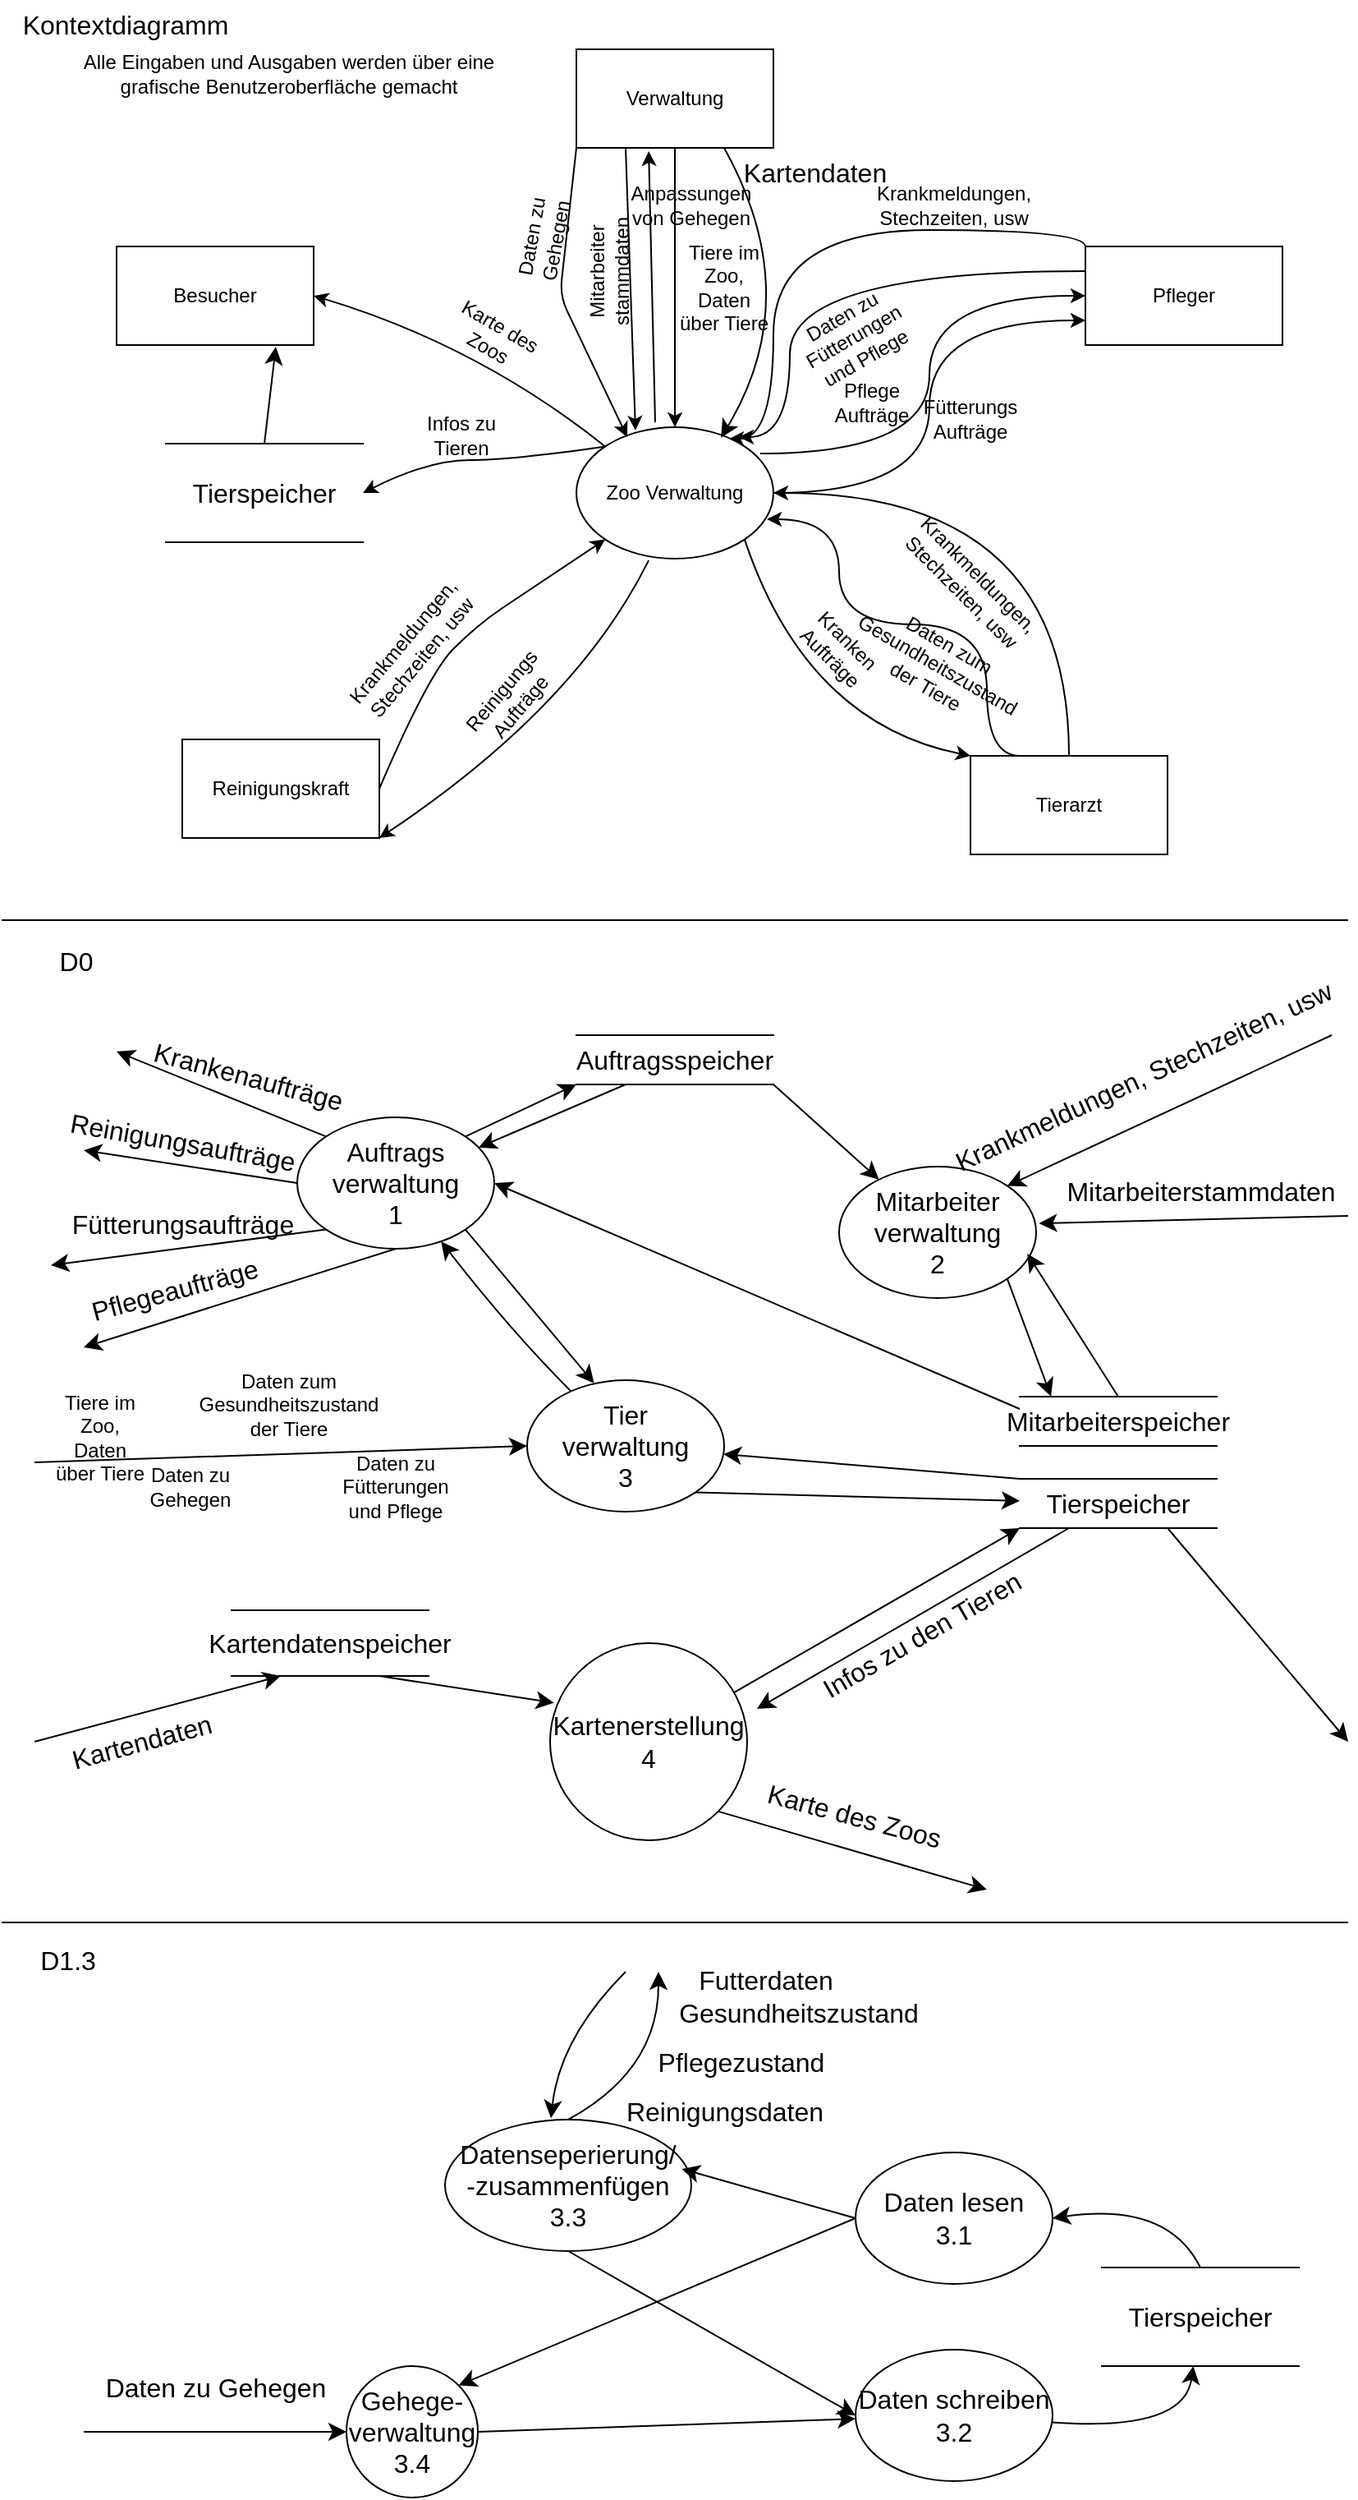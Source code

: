 <mxfile version="22.0.8" type="github">
  <diagram name="Seite-1" id="AFe3_xiZWw6bGmPmBy-W">
    <mxGraphModel dx="1151" dy="640" grid="1" gridSize="10" guides="1" tooltips="1" connect="1" arrows="1" fold="1" page="1" pageScale="1" pageWidth="827" pageHeight="1169" math="0" shadow="0">
      <root>
        <mxCell id="0" />
        <mxCell id="1" parent="0" />
        <mxCell id="UjHKhjJmp_GbaxRpM0CP-33" style="edgeStyle=orthogonalEdgeStyle;orthogonalLoop=1;jettySize=auto;html=1;entryX=0;entryY=0.75;entryDx=0;entryDy=0;curved=1;" parent="1" source="UjHKhjJmp_GbaxRpM0CP-1" target="UjHKhjJmp_GbaxRpM0CP-7" edge="1">
          <mxGeometry relative="1" as="geometry" />
        </mxCell>
        <mxCell id="UjHKhjJmp_GbaxRpM0CP-1" value="Zoo Verwaltung" style="ellipse;whiteSpace=wrap;html=1;" parent="1" vertex="1">
          <mxGeometry x="350" y="260" width="120" height="80" as="geometry" />
        </mxCell>
        <mxCell id="UjHKhjJmp_GbaxRpM0CP-4" value="Reinigungskraft" style="rounded=0;whiteSpace=wrap;html=1;" parent="1" vertex="1">
          <mxGeometry x="110" y="450" width="120" height="60" as="geometry" />
        </mxCell>
        <mxCell id="UjHKhjJmp_GbaxRpM0CP-29" style="edgeStyle=orthogonalEdgeStyle;orthogonalLoop=1;jettySize=auto;html=1;entryX=1;entryY=0.5;entryDx=0;entryDy=0;exitX=0.5;exitY=0;exitDx=0;exitDy=0;curved=1;" parent="1" source="UjHKhjJmp_GbaxRpM0CP-5" target="UjHKhjJmp_GbaxRpM0CP-1" edge="1">
          <mxGeometry relative="1" as="geometry" />
        </mxCell>
        <mxCell id="UjHKhjJmp_GbaxRpM0CP-5" value="Tierarzt" style="rounded=0;whiteSpace=wrap;html=1;" parent="1" vertex="1">
          <mxGeometry x="590" y="460" width="120" height="60" as="geometry" />
        </mxCell>
        <mxCell id="UjHKhjJmp_GbaxRpM0CP-6" value="Verwaltung" style="rounded=0;whiteSpace=wrap;html=1;" parent="1" vertex="1">
          <mxGeometry x="350" y="30" width="120" height="60" as="geometry" />
        </mxCell>
        <mxCell id="UjHKhjJmp_GbaxRpM0CP-7" value="Pfleger" style="rounded=0;whiteSpace=wrap;html=1;" parent="1" vertex="1">
          <mxGeometry x="660" y="150" width="120" height="60" as="geometry" />
        </mxCell>
        <mxCell id="UjHKhjJmp_GbaxRpM0CP-8" value="Besucher" style="rounded=0;whiteSpace=wrap;html=1;" parent="1" vertex="1">
          <mxGeometry x="70" y="150" width="120" height="60" as="geometry" />
        </mxCell>
        <object label="" id="UjHKhjJmp_GbaxRpM0CP-9">
          <mxCell style="endArrow=classic;html=1;exitX=0;exitY=0;exitDx=0;exitDy=0;entryX=1;entryY=0.5;entryDx=0;entryDy=0;curved=1;" parent="1" source="UjHKhjJmp_GbaxRpM0CP-1" target="UjHKhjJmp_GbaxRpM0CP-8" edge="1">
            <mxGeometry width="50" height="50" relative="1" as="geometry">
              <mxPoint x="440" y="270" as="sourcePoint" />
              <mxPoint x="390" y="320" as="targetPoint" />
              <Array as="points">
                <mxPoint x="290" y="210" />
              </Array>
            </mxGeometry>
          </mxCell>
        </object>
        <mxCell id="UjHKhjJmp_GbaxRpM0CP-10" value="Karte des Zoos" style="text;html=1;strokeColor=none;fillColor=none;align=center;verticalAlign=middle;whiteSpace=wrap;rounded=0;rotation=30;" parent="1" vertex="1">
          <mxGeometry x="270" y="190" width="60" height="30" as="geometry" />
        </mxCell>
        <object label="" id="UjHKhjJmp_GbaxRpM0CP-11">
          <mxCell style="endArrow=classic;html=1;entryX=1;entryY=0.5;entryDx=0;entryDy=0;curved=1;exitX=0;exitY=0;exitDx=0;exitDy=0;" parent="1" source="UjHKhjJmp_GbaxRpM0CP-1" target="Fa3aqSn8HLSYC_7PjLff-5" edge="1">
            <mxGeometry width="50" height="50" relative="1" as="geometry">
              <mxPoint x="319.457" y="310.514" as="sourcePoint" />
              <mxPoint x="140" y="250" as="targetPoint" />
              <Array as="points">
                <mxPoint x="310" y="280" />
                <mxPoint x="260" y="280" />
              </Array>
            </mxGeometry>
          </mxCell>
        </object>
        <mxCell id="UjHKhjJmp_GbaxRpM0CP-12" value="Infos zu Tieren" style="text;html=1;strokeColor=none;fillColor=none;align=center;verticalAlign=middle;whiteSpace=wrap;rounded=0;rotation=0;" parent="1" vertex="1">
          <mxGeometry x="250" y="250" width="60" height="30" as="geometry" />
        </mxCell>
        <mxCell id="UjHKhjJmp_GbaxRpM0CP-13" value="" style="endArrow=classic;html=1;rounded=0;exitX=0.5;exitY=1;exitDx=0;exitDy=0;entryX=0.5;entryY=0;entryDx=0;entryDy=0;" parent="1" source="UjHKhjJmp_GbaxRpM0CP-6" target="UjHKhjJmp_GbaxRpM0CP-1" edge="1">
          <mxGeometry width="50" height="50" relative="1" as="geometry">
            <mxPoint x="390" y="320" as="sourcePoint" />
            <mxPoint x="440" y="270" as="targetPoint" />
          </mxGeometry>
        </mxCell>
        <mxCell id="UjHKhjJmp_GbaxRpM0CP-14" value="Tiere im Zoo, Daten über Tiere" style="text;html=1;strokeColor=none;fillColor=none;align=center;verticalAlign=middle;whiteSpace=wrap;rounded=0;" parent="1" vertex="1">
          <mxGeometry x="410" y="160" width="60" height="30" as="geometry" />
        </mxCell>
        <mxCell id="UjHKhjJmp_GbaxRpM0CP-16" value="" style="endArrow=classic;html=1;rounded=0;exitX=0.25;exitY=1;exitDx=0;exitDy=0;entryX=0.3;entryY=0.025;entryDx=0;entryDy=0;entryPerimeter=0;" parent="1" source="UjHKhjJmp_GbaxRpM0CP-6" target="UjHKhjJmp_GbaxRpM0CP-1" edge="1">
          <mxGeometry width="50" height="50" relative="1" as="geometry">
            <mxPoint x="420" y="100" as="sourcePoint" />
            <mxPoint x="420" y="270" as="targetPoint" />
          </mxGeometry>
        </mxCell>
        <mxCell id="UjHKhjJmp_GbaxRpM0CP-17" value="Mitarbeiter&lt;br&gt;stammdaten" style="text;html=1;strokeColor=none;fillColor=none;align=center;verticalAlign=middle;whiteSpace=wrap;rounded=0;rotation=-90;" parent="1" vertex="1">
          <mxGeometry x="340" y="150" width="60" height="30" as="geometry" />
        </mxCell>
        <object label="" id="UjHKhjJmp_GbaxRpM0CP-18">
          <mxCell style="endArrow=classic;html=1;entryX=0;entryY=1;entryDx=0;entryDy=0;curved=1;exitX=1;exitY=0.5;exitDx=0;exitDy=0;" parent="1" source="UjHKhjJmp_GbaxRpM0CP-4" target="UjHKhjJmp_GbaxRpM0CP-1" edge="1">
            <mxGeometry width="50" height="50" relative="1" as="geometry">
              <mxPoint x="378" y="282" as="sourcePoint" />
              <mxPoint x="200" y="220" as="targetPoint" />
              <Array as="points">
                <mxPoint x="260" y="410" />
                <mxPoint x="290" y="380" />
                <mxPoint x="320" y="360" />
              </Array>
            </mxGeometry>
          </mxCell>
        </object>
        <mxCell id="UjHKhjJmp_GbaxRpM0CP-19" value="Krankmeldungen, Stechzeiten, usw" style="text;html=1;strokeColor=none;fillColor=none;align=center;verticalAlign=middle;whiteSpace=wrap;rounded=0;rotation=-50;" parent="1" vertex="1">
          <mxGeometry x="220" y="380" width="60" height="30" as="geometry" />
        </mxCell>
        <object label="" id="UjHKhjJmp_GbaxRpM0CP-20">
          <mxCell style="endArrow=classic;html=1;entryX=1;entryY=1;entryDx=0;entryDy=0;curved=1;exitX=0.367;exitY=1.013;exitDx=0;exitDy=0;exitPerimeter=0;" parent="1" source="UjHKhjJmp_GbaxRpM0CP-1" target="UjHKhjJmp_GbaxRpM0CP-4" edge="1">
            <mxGeometry width="50" height="50" relative="1" as="geometry">
              <mxPoint x="378" y="282" as="sourcePoint" />
              <mxPoint x="200" y="220" as="targetPoint" />
              <Array as="points">
                <mxPoint x="350" y="430" />
              </Array>
            </mxGeometry>
          </mxCell>
        </object>
        <mxCell id="UjHKhjJmp_GbaxRpM0CP-21" value="Reinigungs&lt;br&gt;Aufträge" style="text;html=1;strokeColor=none;fillColor=none;align=center;verticalAlign=middle;whiteSpace=wrap;rounded=0;rotation=-50;" parent="1" vertex="1">
          <mxGeometry x="280" y="410" width="60" height="30" as="geometry" />
        </mxCell>
        <mxCell id="UjHKhjJmp_GbaxRpM0CP-22" value="Alle Eingaben und Ausgaben werden über eine grafische Benutzeroberfläche gemacht" style="text;html=1;strokeColor=none;fillColor=none;align=center;verticalAlign=middle;whiteSpace=wrap;rounded=0;" parent="1" vertex="1">
          <mxGeometry x="40" y="30" width="270" height="30" as="geometry" />
        </mxCell>
        <object label="" id="UjHKhjJmp_GbaxRpM0CP-24">
          <mxCell style="endArrow=classic;html=1;entryX=0;entryY=0;entryDx=0;entryDy=0;curved=1;exitX=1;exitY=1;exitDx=0;exitDy=0;" parent="1" source="UjHKhjJmp_GbaxRpM0CP-1" target="UjHKhjJmp_GbaxRpM0CP-5" edge="1">
            <mxGeometry width="50" height="50" relative="1" as="geometry">
              <mxPoint x="387" y="347" as="sourcePoint" />
              <mxPoint x="240" y="520" as="targetPoint" />
              <Array as="points">
                <mxPoint x="490" y="440" />
              </Array>
            </mxGeometry>
          </mxCell>
        </object>
        <mxCell id="UjHKhjJmp_GbaxRpM0CP-25" value="Kranken&lt;br&gt;Aufträge" style="text;html=1;strokeColor=none;fillColor=none;align=center;verticalAlign=middle;whiteSpace=wrap;rounded=0;rotation=45;" parent="1" vertex="1">
          <mxGeometry x="480" y="380" width="60" height="30" as="geometry" />
        </mxCell>
        <mxCell id="UjHKhjJmp_GbaxRpM0CP-30" value="Krankmeldungen, Stechzeiten, usw" style="text;html=1;strokeColor=none;fillColor=none;align=center;verticalAlign=middle;whiteSpace=wrap;rounded=0;rotation=45;" parent="1" vertex="1">
          <mxGeometry x="560" y="340" width="60" height="30" as="geometry" />
        </mxCell>
        <mxCell id="UjHKhjJmp_GbaxRpM0CP-31" style="edgeStyle=orthogonalEdgeStyle;orthogonalLoop=1;jettySize=auto;html=1;entryX=0.967;entryY=0.7;entryDx=0;entryDy=0;exitX=0.25;exitY=0;exitDx=0;exitDy=0;curved=1;entryPerimeter=0;" parent="1" source="UjHKhjJmp_GbaxRpM0CP-5" target="UjHKhjJmp_GbaxRpM0CP-1" edge="1">
          <mxGeometry relative="1" as="geometry">
            <mxPoint x="660" y="470" as="sourcePoint" />
            <mxPoint x="480" y="310" as="targetPoint" />
            <Array as="points">
              <mxPoint x="600" y="460" />
              <mxPoint x="600" y="380" />
              <mxPoint x="510" y="380" />
              <mxPoint x="510" y="316" />
            </Array>
          </mxGeometry>
        </mxCell>
        <mxCell id="UjHKhjJmp_GbaxRpM0CP-32" value="Daten zum Gesundheitszustand der Tiere" style="text;html=1;strokeColor=none;fillColor=none;align=center;verticalAlign=middle;whiteSpace=wrap;rounded=0;rotation=30;" parent="1" vertex="1">
          <mxGeometry x="540" y="390" width="60" height="30" as="geometry" />
        </mxCell>
        <mxCell id="UjHKhjJmp_GbaxRpM0CP-34" value="Fütterungs&lt;br&gt;Aufträge" style="text;html=1;strokeColor=none;fillColor=none;align=center;verticalAlign=middle;whiteSpace=wrap;rounded=0;" parent="1" vertex="1">
          <mxGeometry x="560" y="240" width="60" height="30" as="geometry" />
        </mxCell>
        <mxCell id="UjHKhjJmp_GbaxRpM0CP-35" style="edgeStyle=orthogonalEdgeStyle;orthogonalLoop=1;jettySize=auto;html=1;entryX=0;entryY=0.5;entryDx=0;entryDy=0;curved=1;exitX=0.933;exitY=0.2;exitDx=0;exitDy=0;exitPerimeter=0;" parent="1" source="UjHKhjJmp_GbaxRpM0CP-1" target="UjHKhjJmp_GbaxRpM0CP-7" edge="1">
          <mxGeometry relative="1" as="geometry">
            <mxPoint x="480" y="310" as="sourcePoint" />
            <mxPoint x="670" y="205" as="targetPoint" />
          </mxGeometry>
        </mxCell>
        <mxCell id="UjHKhjJmp_GbaxRpM0CP-36" value="Pflege&lt;br&gt;Aufträge" style="text;html=1;strokeColor=none;fillColor=none;align=center;verticalAlign=middle;whiteSpace=wrap;rounded=0;" parent="1" vertex="1">
          <mxGeometry x="500" y="230" width="60" height="30" as="geometry" />
        </mxCell>
        <mxCell id="UjHKhjJmp_GbaxRpM0CP-37" style="edgeStyle=orthogonalEdgeStyle;orthogonalLoop=1;jettySize=auto;html=1;exitX=0;exitY=0.25;exitDx=0;exitDy=0;entryX=0.825;entryY=0.075;entryDx=0;entryDy=0;entryPerimeter=0;curved=1;" parent="1" source="UjHKhjJmp_GbaxRpM0CP-7" target="UjHKhjJmp_GbaxRpM0CP-1" edge="1">
          <mxGeometry relative="1" as="geometry">
            <Array as="points">
              <mxPoint x="480" y="165" />
              <mxPoint x="480" y="266" />
            </Array>
          </mxGeometry>
        </mxCell>
        <mxCell id="UjHKhjJmp_GbaxRpM0CP-38" value="Daten zu Fütterungen und Pflege" style="text;html=1;strokeColor=none;fillColor=none;align=center;verticalAlign=middle;whiteSpace=wrap;rounded=0;rotation=-30;" parent="1" vertex="1">
          <mxGeometry x="489" y="190" width="60" height="30" as="geometry" />
        </mxCell>
        <mxCell id="UjHKhjJmp_GbaxRpM0CP-39" style="edgeStyle=orthogonalEdgeStyle;orthogonalLoop=1;jettySize=auto;html=1;exitX=0;exitY=0;exitDx=0;exitDy=0;entryX=0.775;entryY=0.088;entryDx=0;entryDy=0;entryPerimeter=0;curved=1;" parent="1" source="UjHKhjJmp_GbaxRpM0CP-7" target="UjHKhjJmp_GbaxRpM0CP-1" edge="1">
          <mxGeometry relative="1" as="geometry">
            <mxPoint x="670" y="175" as="sourcePoint" />
            <mxPoint x="459" y="276" as="targetPoint" />
            <Array as="points">
              <mxPoint x="660" y="140" />
              <mxPoint x="470" y="140" />
              <mxPoint x="470" y="267" />
            </Array>
          </mxGeometry>
        </mxCell>
        <mxCell id="UjHKhjJmp_GbaxRpM0CP-40" value="Krankmeldungen, Stechzeiten, usw" style="text;html=1;strokeColor=none;fillColor=none;align=center;verticalAlign=middle;whiteSpace=wrap;rounded=0;" parent="1" vertex="1">
          <mxGeometry x="550" y="110" width="60" height="30" as="geometry" />
        </mxCell>
        <mxCell id="UjHKhjJmp_GbaxRpM0CP-41" value="" style="endArrow=classic;html=1;rounded=1;exitX=0;exitY=1;exitDx=0;exitDy=0;entryX=0.258;entryY=0.075;entryDx=0;entryDy=0;entryPerimeter=0;" parent="1" source="UjHKhjJmp_GbaxRpM0CP-6" target="UjHKhjJmp_GbaxRpM0CP-1" edge="1">
          <mxGeometry width="50" height="50" relative="1" as="geometry">
            <mxPoint x="420" y="100" as="sourcePoint" />
            <mxPoint x="420" y="270" as="targetPoint" />
            <Array as="points">
              <mxPoint x="340" y="180" />
            </Array>
          </mxGeometry>
        </mxCell>
        <mxCell id="UjHKhjJmp_GbaxRpM0CP-42" value="Daten zu Gehegen" style="text;html=1;strokeColor=none;fillColor=none;align=center;verticalAlign=middle;whiteSpace=wrap;rounded=0;rotation=-80;" parent="1" vertex="1">
          <mxGeometry x="300" y="130" width="60" height="30" as="geometry" />
        </mxCell>
        <mxCell id="UjHKhjJmp_GbaxRpM0CP-44" value="" style="endArrow=classic;html=1;rounded=0;entryX=0.367;entryY=1.033;entryDx=0;entryDy=0;entryPerimeter=0;exitX=0.4;exitY=-0.037;exitDx=0;exitDy=0;exitPerimeter=0;" parent="1" source="UjHKhjJmp_GbaxRpM0CP-1" target="UjHKhjJmp_GbaxRpM0CP-6" edge="1">
          <mxGeometry width="50" height="50" relative="1" as="geometry">
            <mxPoint x="390" y="320" as="sourcePoint" />
            <mxPoint x="440" y="270" as="targetPoint" />
          </mxGeometry>
        </mxCell>
        <mxCell id="UjHKhjJmp_GbaxRpM0CP-45" value="Anpassungen von Gehegen" style="text;html=1;strokeColor=none;fillColor=none;align=center;verticalAlign=middle;whiteSpace=wrap;rounded=0;" parent="1" vertex="1">
          <mxGeometry x="390" y="110" width="60" height="30" as="geometry" />
        </mxCell>
        <mxCell id="Fa3aqSn8HLSYC_7PjLff-28" style="edgeStyle=none;curved=1;rounded=0;orthogonalLoop=1;jettySize=auto;html=1;exitX=1;exitY=1;exitDx=0;exitDy=0;fontSize=12;startSize=8;endSize=8;" edge="1" parent="1" source="Fa3aqSn8HLSYC_7PjLff-1" target="Fa3aqSn8HLSYC_7PjLff-7">
          <mxGeometry relative="1" as="geometry" />
        </mxCell>
        <mxCell id="Fa3aqSn8HLSYC_7PjLff-1" value="Tier&lt;br&gt;verwaltung&lt;br&gt;3" style="ellipse;whiteSpace=wrap;html=1;fontSize=16;" vertex="1" parent="1">
          <mxGeometry x="320" y="840" width="120" height="80" as="geometry" />
        </mxCell>
        <mxCell id="Fa3aqSn8HLSYC_7PjLff-2" value="Mitarbeiter&lt;br&gt;verwaltung&lt;br&gt;2" style="ellipse;whiteSpace=wrap;html=1;fontSize=16;" vertex="1" parent="1">
          <mxGeometry x="510" y="710" width="120" height="80" as="geometry" />
        </mxCell>
        <mxCell id="Fa3aqSn8HLSYC_7PjLff-8" style="edgeStyle=none;curved=1;rounded=0;orthogonalLoop=1;jettySize=auto;html=1;exitX=0;exitY=0.5;exitDx=0;exitDy=0;fontSize=12;startSize=8;endSize=8;" edge="1" parent="1" source="Fa3aqSn8HLSYC_7PjLff-3">
          <mxGeometry relative="1" as="geometry">
            <mxPoint x="50" y="700" as="targetPoint" />
          </mxGeometry>
        </mxCell>
        <mxCell id="Fa3aqSn8HLSYC_7PjLff-10" style="edgeStyle=none;curved=1;rounded=0;orthogonalLoop=1;jettySize=auto;html=1;exitX=0;exitY=0;exitDx=0;exitDy=0;fontSize=12;startSize=8;endSize=8;" edge="1" parent="1" source="Fa3aqSn8HLSYC_7PjLff-3">
          <mxGeometry relative="1" as="geometry">
            <mxPoint x="70.0" y="640" as="targetPoint" />
          </mxGeometry>
        </mxCell>
        <mxCell id="Fa3aqSn8HLSYC_7PjLff-12" style="edgeStyle=none;curved=1;rounded=0;orthogonalLoop=1;jettySize=auto;html=1;exitX=0;exitY=1;exitDx=0;exitDy=0;fontSize=12;startSize=8;endSize=8;" edge="1" parent="1" source="Fa3aqSn8HLSYC_7PjLff-3">
          <mxGeometry relative="1" as="geometry">
            <mxPoint x="30.0" y="770" as="targetPoint" />
          </mxGeometry>
        </mxCell>
        <mxCell id="Fa3aqSn8HLSYC_7PjLff-15" style="edgeStyle=none;curved=1;rounded=0;orthogonalLoop=1;jettySize=auto;html=1;exitX=0.5;exitY=1;exitDx=0;exitDy=0;fontSize=12;startSize=8;endSize=8;" edge="1" parent="1" source="Fa3aqSn8HLSYC_7PjLff-3">
          <mxGeometry relative="1" as="geometry">
            <mxPoint x="50.0" y="820" as="targetPoint" />
          </mxGeometry>
        </mxCell>
        <mxCell id="Fa3aqSn8HLSYC_7PjLff-24" style="edgeStyle=none;curved=1;rounded=0;orthogonalLoop=1;jettySize=auto;html=1;exitX=1;exitY=0;exitDx=0;exitDy=0;entryX=0;entryY=1;entryDx=0;entryDy=0;fontSize=12;startSize=8;endSize=8;" edge="1" parent="1" source="Fa3aqSn8HLSYC_7PjLff-3" target="Fa3aqSn8HLSYC_7PjLff-22">
          <mxGeometry relative="1" as="geometry" />
        </mxCell>
        <mxCell id="Fa3aqSn8HLSYC_7PjLff-3" value="Auftrags&lt;br&gt;verwaltung&lt;br&gt;1" style="ellipse;whiteSpace=wrap;html=1;fontSize=16;" vertex="1" parent="1">
          <mxGeometry x="180" y="680" width="120" height="80" as="geometry" />
        </mxCell>
        <mxCell id="Fa3aqSn8HLSYC_7PjLff-4" value="" style="endArrow=classic;html=1;rounded=0;fontSize=12;startSize=8;endSize=8;curved=1;entryX=1;entryY=0;entryDx=0;entryDy=0;" edge="1" parent="1" target="Fa3aqSn8HLSYC_7PjLff-2">
          <mxGeometry width="50" height="50" relative="1" as="geometry">
            <mxPoint x="810" y="630" as="sourcePoint" />
            <mxPoint x="400" y="580" as="targetPoint" />
          </mxGeometry>
        </mxCell>
        <mxCell id="Fa3aqSn8HLSYC_7PjLff-5" value="Tierspeicher" style="shape=partialRectangle;whiteSpace=wrap;html=1;left=0;right=0;fillColor=none;fontSize=16;" vertex="1" parent="1">
          <mxGeometry x="100" y="270" width="120" height="60" as="geometry" />
        </mxCell>
        <mxCell id="Fa3aqSn8HLSYC_7PjLff-6" style="edgeStyle=none;curved=1;rounded=0;orthogonalLoop=1;jettySize=auto;html=1;exitX=0.5;exitY=0;exitDx=0;exitDy=0;entryX=0.808;entryY=1.017;entryDx=0;entryDy=0;entryPerimeter=0;fontSize=12;startSize=8;endSize=8;" edge="1" parent="1" source="Fa3aqSn8HLSYC_7PjLff-5" target="UjHKhjJmp_GbaxRpM0CP-8">
          <mxGeometry relative="1" as="geometry" />
        </mxCell>
        <mxCell id="Fa3aqSn8HLSYC_7PjLff-29" style="edgeStyle=none;curved=1;rounded=0;orthogonalLoop=1;jettySize=auto;html=1;exitX=0;exitY=0;exitDx=0;exitDy=0;fontSize=12;startSize=8;endSize=8;" edge="1" parent="1" source="Fa3aqSn8HLSYC_7PjLff-7" target="Fa3aqSn8HLSYC_7PjLff-1">
          <mxGeometry relative="1" as="geometry" />
        </mxCell>
        <mxCell id="Fa3aqSn8HLSYC_7PjLff-40" style="edgeStyle=none;curved=1;rounded=0;orthogonalLoop=1;jettySize=auto;html=1;exitX=0.75;exitY=1;exitDx=0;exitDy=0;fontSize=12;startSize=8;endSize=8;" edge="1" parent="1" source="Fa3aqSn8HLSYC_7PjLff-7">
          <mxGeometry relative="1" as="geometry">
            <mxPoint x="820" y="1060" as="targetPoint" />
          </mxGeometry>
        </mxCell>
        <mxCell id="Fa3aqSn8HLSYC_7PjLff-42" style="edgeStyle=none;curved=1;rounded=0;orthogonalLoop=1;jettySize=auto;html=1;fontSize=12;startSize=8;endSize=8;" edge="1" parent="1" source="Fa3aqSn8HLSYC_7PjLff-1" target="Fa3aqSn8HLSYC_7PjLff-3">
          <mxGeometry relative="1" as="geometry">
            <Array as="points">
              <mxPoint x="310" y="810" />
            </Array>
          </mxGeometry>
        </mxCell>
        <mxCell id="Fa3aqSn8HLSYC_7PjLff-7" value="Tierspeicher" style="shape=partialRectangle;whiteSpace=wrap;html=1;left=0;right=0;fillColor=none;fontSize=16;" vertex="1" parent="1">
          <mxGeometry x="620" y="900" width="120" height="30" as="geometry" />
        </mxCell>
        <mxCell id="Fa3aqSn8HLSYC_7PjLff-9" value="Reinigungsaufträge" style="text;html=1;align=center;verticalAlign=middle;resizable=0;points=[];autosize=1;strokeColor=none;fillColor=none;fontSize=16;rotation=10;" vertex="1" parent="1">
          <mxGeometry x="30" y="680" width="160" height="30" as="geometry" />
        </mxCell>
        <mxCell id="Fa3aqSn8HLSYC_7PjLff-11" value="Krankenaufträge" style="text;html=1;align=center;verticalAlign=middle;resizable=0;points=[];autosize=1;strokeColor=none;fillColor=none;fontSize=16;rotation=15;" vertex="1" parent="1">
          <mxGeometry x="80" y="640" width="140" height="30" as="geometry" />
        </mxCell>
        <mxCell id="Fa3aqSn8HLSYC_7PjLff-13" value="Fütterungsaufträge" style="text;html=1;align=center;verticalAlign=middle;resizable=0;points=[];autosize=1;strokeColor=none;fillColor=none;fontSize=16;" vertex="1" parent="1">
          <mxGeometry x="30" y="730" width="160" height="30" as="geometry" />
        </mxCell>
        <mxCell id="Fa3aqSn8HLSYC_7PjLff-16" value="Pflegeaufträge" style="text;html=1;align=center;verticalAlign=middle;resizable=0;points=[];autosize=1;strokeColor=none;fillColor=none;fontSize=16;rotation=-15;" vertex="1" parent="1">
          <mxGeometry x="40" y="770" width="130" height="30" as="geometry" />
        </mxCell>
        <mxCell id="Fa3aqSn8HLSYC_7PjLff-43" style="edgeStyle=none;curved=1;rounded=0;orthogonalLoop=1;jettySize=auto;html=1;exitX=0;exitY=0.25;exitDx=0;exitDy=0;entryX=1;entryY=0.5;entryDx=0;entryDy=0;fontSize=12;startSize=8;endSize=8;" edge="1" parent="1" source="Fa3aqSn8HLSYC_7PjLff-19" target="Fa3aqSn8HLSYC_7PjLff-3">
          <mxGeometry relative="1" as="geometry">
            <Array as="points" />
          </mxGeometry>
        </mxCell>
        <mxCell id="Fa3aqSn8HLSYC_7PjLff-19" value="Mitarbeiterspeicher" style="shape=partialRectangle;whiteSpace=wrap;html=1;left=0;right=0;fillColor=none;fontSize=16;" vertex="1" parent="1">
          <mxGeometry x="620" y="850" width="120" height="30" as="geometry" />
        </mxCell>
        <mxCell id="Fa3aqSn8HLSYC_7PjLff-21" value="Kartendatenspeicher" style="shape=partialRectangle;whiteSpace=wrap;html=1;left=0;right=0;fillColor=none;fontSize=16;" vertex="1" parent="1">
          <mxGeometry x="140" y="980" width="120" height="40" as="geometry" />
        </mxCell>
        <mxCell id="Fa3aqSn8HLSYC_7PjLff-23" style="edgeStyle=none;curved=1;rounded=0;orthogonalLoop=1;jettySize=auto;html=1;exitX=0.25;exitY=1;exitDx=0;exitDy=0;fontSize=12;startSize=8;endSize=8;" edge="1" parent="1" source="Fa3aqSn8HLSYC_7PjLff-22" target="Fa3aqSn8HLSYC_7PjLff-3">
          <mxGeometry relative="1" as="geometry" />
        </mxCell>
        <mxCell id="Fa3aqSn8HLSYC_7PjLff-46" style="edgeStyle=none;curved=1;rounded=0;orthogonalLoop=1;jettySize=auto;html=1;exitX=1;exitY=1;exitDx=0;exitDy=0;fontSize=12;startSize=8;endSize=8;" edge="1" parent="1" source="Fa3aqSn8HLSYC_7PjLff-22" target="Fa3aqSn8HLSYC_7PjLff-2">
          <mxGeometry relative="1" as="geometry" />
        </mxCell>
        <mxCell id="Fa3aqSn8HLSYC_7PjLff-22" value="Auftragsspeicher" style="shape=partialRectangle;whiteSpace=wrap;html=1;left=0;right=0;fillColor=none;fontSize=16;" vertex="1" parent="1">
          <mxGeometry x="350" y="630" width="120" height="30" as="geometry" />
        </mxCell>
        <mxCell id="Fa3aqSn8HLSYC_7PjLff-35" style="edgeStyle=none;curved=1;rounded=0;orthogonalLoop=1;jettySize=auto;html=1;exitX=1;exitY=1;exitDx=0;exitDy=0;fontSize=12;startSize=8;endSize=8;" edge="1" parent="1" source="Fa3aqSn8HLSYC_7PjLff-25">
          <mxGeometry relative="1" as="geometry">
            <mxPoint x="600" y="1150" as="targetPoint" />
          </mxGeometry>
        </mxCell>
        <mxCell id="Fa3aqSn8HLSYC_7PjLff-47" style="edgeStyle=none;curved=1;rounded=0;orthogonalLoop=1;jettySize=auto;html=1;entryX=0;entryY=1;entryDx=0;entryDy=0;fontSize=12;startSize=8;endSize=8;" edge="1" parent="1" source="Fa3aqSn8HLSYC_7PjLff-25" target="Fa3aqSn8HLSYC_7PjLff-7">
          <mxGeometry relative="1" as="geometry" />
        </mxCell>
        <mxCell id="Fa3aqSn8HLSYC_7PjLff-25" value="Kartenerstellung&lt;br&gt;4" style="ellipse;whiteSpace=wrap;html=1;aspect=fixed;fontSize=16;" vertex="1" parent="1">
          <mxGeometry x="334" y="1000" width="120" height="120" as="geometry" />
        </mxCell>
        <mxCell id="Fa3aqSn8HLSYC_7PjLff-26" style="edgeStyle=none;curved=1;rounded=0;orthogonalLoop=1;jettySize=auto;html=1;exitX=0.75;exitY=1;exitDx=0;exitDy=0;entryX=0.02;entryY=0.303;entryDx=0;entryDy=0;entryPerimeter=0;fontSize=12;startSize=8;endSize=8;" edge="1" parent="1" source="Fa3aqSn8HLSYC_7PjLff-21" target="Fa3aqSn8HLSYC_7PjLff-25">
          <mxGeometry relative="1" as="geometry" />
        </mxCell>
        <mxCell id="Fa3aqSn8HLSYC_7PjLff-27" style="edgeStyle=none;curved=1;rounded=0;orthogonalLoop=1;jettySize=auto;html=1;exitX=0.25;exitY=1;exitDx=0;exitDy=0;fontSize=12;startSize=8;endSize=8;" edge="1" parent="1" source="Fa3aqSn8HLSYC_7PjLff-7">
          <mxGeometry relative="1" as="geometry">
            <mxPoint x="460" y="1040" as="targetPoint" />
          </mxGeometry>
        </mxCell>
        <mxCell id="Fa3aqSn8HLSYC_7PjLff-30" style="edgeStyle=none;curved=1;rounded=0;orthogonalLoop=1;jettySize=auto;html=1;exitX=1;exitY=1;exitDx=0;exitDy=0;entryX=0.159;entryY=-0.004;entryDx=0;entryDy=0;entryPerimeter=0;fontSize=12;startSize=8;endSize=8;" edge="1" parent="1" source="Fa3aqSn8HLSYC_7PjLff-2" target="Fa3aqSn8HLSYC_7PjLff-19">
          <mxGeometry relative="1" as="geometry" />
        </mxCell>
        <mxCell id="Fa3aqSn8HLSYC_7PjLff-31" style="edgeStyle=none;curved=1;rounded=0;orthogonalLoop=1;jettySize=auto;html=1;exitX=0.5;exitY=0;exitDx=0;exitDy=0;entryX=0.955;entryY=0.663;entryDx=0;entryDy=0;entryPerimeter=0;fontSize=12;startSize=8;endSize=8;" edge="1" parent="1" source="Fa3aqSn8HLSYC_7PjLff-19" target="Fa3aqSn8HLSYC_7PjLff-2">
          <mxGeometry relative="1" as="geometry" />
        </mxCell>
        <mxCell id="Fa3aqSn8HLSYC_7PjLff-34" value="Krankmeldungen, Stechzeiten, usw" style="text;html=1;align=center;verticalAlign=middle;resizable=0;points=[];autosize=1;strokeColor=none;fillColor=none;fontSize=16;rotation=-25;" vertex="1" parent="1">
          <mxGeometry x="560" y="640" width="270" height="30" as="geometry" />
        </mxCell>
        <mxCell id="Fa3aqSn8HLSYC_7PjLff-36" value="Karte des Zoos" style="text;html=1;align=center;verticalAlign=middle;resizable=0;points=[];autosize=1;strokeColor=none;fillColor=none;fontSize=16;rotation=15;" vertex="1" parent="1">
          <mxGeometry x="454" y="1090" width="130" height="30" as="geometry" />
        </mxCell>
        <mxCell id="Fa3aqSn8HLSYC_7PjLff-39" value="Infos zu den Tieren" style="text;html=1;align=center;verticalAlign=middle;resizable=0;points=[];autosize=1;strokeColor=none;fillColor=none;fontSize=16;rotation=-30;" vertex="1" parent="1">
          <mxGeometry x="480" y="980" width="160" height="30" as="geometry" />
        </mxCell>
        <mxCell id="Fa3aqSn8HLSYC_7PjLff-41" value="" style="endArrow=none;html=1;rounded=0;fontSize=12;startSize=8;endSize=8;curved=1;" edge="1" parent="1">
          <mxGeometry width="50" height="50" relative="1" as="geometry">
            <mxPoint y="560" as="sourcePoint" />
            <mxPoint x="820" y="560" as="targetPoint" />
          </mxGeometry>
        </mxCell>
        <mxCell id="Fa3aqSn8HLSYC_7PjLff-44" style="edgeStyle=none;curved=1;rounded=0;orthogonalLoop=1;jettySize=auto;html=1;exitX=1;exitY=1;exitDx=0;exitDy=0;fontSize=12;startSize=8;endSize=8;entryX=0.34;entryY=0.023;entryDx=0;entryDy=0;entryPerimeter=0;" edge="1" parent="1" source="Fa3aqSn8HLSYC_7PjLff-3" target="Fa3aqSn8HLSYC_7PjLff-1">
          <mxGeometry relative="1" as="geometry">
            <Array as="points" />
          </mxGeometry>
        </mxCell>
        <mxCell id="Fa3aqSn8HLSYC_7PjLff-48" value="Daten zum Gesundheitszustand der Tiere" style="text;html=1;strokeColor=none;fillColor=none;align=center;verticalAlign=middle;whiteSpace=wrap;rounded=0;rotation=0;" vertex="1" parent="1">
          <mxGeometry x="145" y="840" width="60" height="30" as="geometry" />
        </mxCell>
        <mxCell id="Fa3aqSn8HLSYC_7PjLff-51" style="edgeStyle=none;curved=1;rounded=0;orthogonalLoop=1;jettySize=auto;html=1;entryX=0;entryY=0.5;entryDx=0;entryDy=0;fontSize=12;startSize=8;endSize=8;" edge="1" parent="1" target="Fa3aqSn8HLSYC_7PjLff-1">
          <mxGeometry relative="1" as="geometry">
            <mxPoint x="20" y="890" as="sourcePoint" />
            <mxPoint x="310" y="730" as="targetPoint" />
            <Array as="points" />
          </mxGeometry>
        </mxCell>
        <mxCell id="Fa3aqSn8HLSYC_7PjLff-52" value="Daten zu Fütterungen und Pflege" style="text;html=1;strokeColor=none;fillColor=none;align=center;verticalAlign=middle;whiteSpace=wrap;rounded=0;rotation=0;" vertex="1" parent="1">
          <mxGeometry x="210" y="890" width="60" height="30" as="geometry" />
        </mxCell>
        <mxCell id="Fa3aqSn8HLSYC_7PjLff-53" value="Daten zu Gehegen" style="text;html=1;strokeColor=none;fillColor=none;align=center;verticalAlign=middle;whiteSpace=wrap;rounded=0;rotation=0;" vertex="1" parent="1">
          <mxGeometry x="85" y="890" width="60" height="30" as="geometry" />
        </mxCell>
        <mxCell id="Fa3aqSn8HLSYC_7PjLff-54" value="Tiere im Zoo, Daten über Tiere" style="text;html=1;strokeColor=none;fillColor=none;align=center;verticalAlign=middle;whiteSpace=wrap;rounded=0;" vertex="1" parent="1">
          <mxGeometry x="30" y="860" width="60" height="30" as="geometry" />
        </mxCell>
        <mxCell id="Fa3aqSn8HLSYC_7PjLff-55" value="" style="endArrow=none;html=1;rounded=0;fontSize=12;startSize=8;endSize=8;curved=1;" edge="1" parent="1">
          <mxGeometry width="50" height="50" relative="1" as="geometry">
            <mxPoint y="1170" as="sourcePoint" />
            <mxPoint x="820" y="1170" as="targetPoint" />
          </mxGeometry>
        </mxCell>
        <mxCell id="Fa3aqSn8HLSYC_7PjLff-75" style="edgeStyle=none;curved=1;rounded=0;orthogonalLoop=1;jettySize=auto;html=1;exitX=0;exitY=0.5;exitDx=0;exitDy=0;entryX=1;entryY=0;entryDx=0;entryDy=0;fontSize=12;startSize=8;endSize=8;" edge="1" parent="1" source="Fa3aqSn8HLSYC_7PjLff-56" target="Fa3aqSn8HLSYC_7PjLff-73">
          <mxGeometry relative="1" as="geometry" />
        </mxCell>
        <mxCell id="Fa3aqSn8HLSYC_7PjLff-56" value="Daten lesen&lt;br&gt;3.1" style="ellipse;whiteSpace=wrap;html=1;fontSize=16;" vertex="1" parent="1">
          <mxGeometry x="520" y="1310" width="120" height="80" as="geometry" />
        </mxCell>
        <mxCell id="Fa3aqSn8HLSYC_7PjLff-60" value="" style="edgeStyle=none;curved=1;rounded=0;orthogonalLoop=1;jettySize=auto;html=1;fontSize=12;startSize=8;endSize=8;" edge="1" parent="1" source="Fa3aqSn8HLSYC_7PjLff-57" target="Fa3aqSn8HLSYC_7PjLff-58">
          <mxGeometry relative="1" as="geometry">
            <Array as="points">
              <mxPoint x="720" y="1480" />
            </Array>
          </mxGeometry>
        </mxCell>
        <mxCell id="Fa3aqSn8HLSYC_7PjLff-57" value="Daten schreiben&lt;br&gt;3.2" style="ellipse;whiteSpace=wrap;html=1;fontSize=16;" vertex="1" parent="1">
          <mxGeometry x="520" y="1430" width="120" height="80" as="geometry" />
        </mxCell>
        <mxCell id="Fa3aqSn8HLSYC_7PjLff-59" style="edgeStyle=none;curved=1;rounded=0;orthogonalLoop=1;jettySize=auto;html=1;exitX=0.5;exitY=0;exitDx=0;exitDy=0;entryX=1;entryY=0.5;entryDx=0;entryDy=0;fontSize=12;startSize=8;endSize=8;" edge="1" parent="1" source="Fa3aqSn8HLSYC_7PjLff-58" target="Fa3aqSn8HLSYC_7PjLff-56">
          <mxGeometry relative="1" as="geometry">
            <Array as="points">
              <mxPoint x="710" y="1340" />
            </Array>
          </mxGeometry>
        </mxCell>
        <mxCell id="Fa3aqSn8HLSYC_7PjLff-58" value="Tierspeicher" style="shape=partialRectangle;whiteSpace=wrap;html=1;left=0;right=0;fillColor=none;fontSize=16;" vertex="1" parent="1">
          <mxGeometry x="670" y="1380" width="120" height="60" as="geometry" />
        </mxCell>
        <mxCell id="Fa3aqSn8HLSYC_7PjLff-61" style="edgeStyle=none;curved=1;rounded=0;orthogonalLoop=1;jettySize=auto;html=1;exitX=0.5;exitY=0;exitDx=0;exitDy=0;fontSize=12;startSize=8;endSize=8;" edge="1" parent="1" source="Fa3aqSn8HLSYC_7PjLff-64">
          <mxGeometry relative="1" as="geometry">
            <mxPoint x="296" y="1210" as="sourcePoint" />
            <mxPoint x="400" y="1200" as="targetPoint" />
            <Array as="points">
              <mxPoint x="400" y="1260" />
            </Array>
          </mxGeometry>
        </mxCell>
        <mxCell id="Fa3aqSn8HLSYC_7PjLff-62" value="Gesundheitszustand" style="text;html=1;align=center;verticalAlign=middle;resizable=0;points=[];autosize=1;strokeColor=none;fillColor=none;fontSize=16;" vertex="1" parent="1">
          <mxGeometry x="400" y="1210" width="170" height="30" as="geometry" />
        </mxCell>
        <mxCell id="Fa3aqSn8HLSYC_7PjLff-63" value="Pflegezustand" style="text;html=1;align=center;verticalAlign=middle;resizable=0;points=[];autosize=1;strokeColor=none;fillColor=none;fontSize=16;" vertex="1" parent="1">
          <mxGeometry x="390" y="1240" width="120" height="30" as="geometry" />
        </mxCell>
        <mxCell id="Fa3aqSn8HLSYC_7PjLff-72" style="edgeStyle=none;curved=1;rounded=0;orthogonalLoop=1;jettySize=auto;html=1;exitX=0.5;exitY=1;exitDx=0;exitDy=0;entryX=0;entryY=0.5;entryDx=0;entryDy=0;fontSize=12;startSize=8;endSize=8;" edge="1" parent="1" source="Fa3aqSn8HLSYC_7PjLff-64" target="Fa3aqSn8HLSYC_7PjLff-57">
          <mxGeometry relative="1" as="geometry" />
        </mxCell>
        <mxCell id="Fa3aqSn8HLSYC_7PjLff-64" value="Datenseperierung/&lt;br&gt;-zusammenfügen&lt;br&gt;3.3" style="ellipse;whiteSpace=wrap;html=1;fontSize=16;" vertex="1" parent="1">
          <mxGeometry x="270" y="1290" width="150" height="80" as="geometry" />
        </mxCell>
        <mxCell id="Fa3aqSn8HLSYC_7PjLff-66" style="edgeStyle=none;curved=1;rounded=0;orthogonalLoop=1;jettySize=auto;html=1;exitX=0;exitY=0.5;exitDx=0;exitDy=0;entryX=0.961;entryY=0.375;entryDx=0;entryDy=0;entryPerimeter=0;fontSize=12;startSize=8;endSize=8;" edge="1" parent="1" source="Fa3aqSn8HLSYC_7PjLff-56" target="Fa3aqSn8HLSYC_7PjLff-64">
          <mxGeometry relative="1" as="geometry" />
        </mxCell>
        <mxCell id="Fa3aqSn8HLSYC_7PjLff-69" value="Reinigungsdaten" style="text;html=1;align=center;verticalAlign=middle;resizable=0;points=[];autosize=1;strokeColor=none;fillColor=none;fontSize=16;" vertex="1" parent="1">
          <mxGeometry x="370" y="1270" width="140" height="30" as="geometry" />
        </mxCell>
        <mxCell id="Fa3aqSn8HLSYC_7PjLff-70" value="Futterdaten" style="text;html=1;align=center;verticalAlign=middle;resizable=0;points=[];autosize=1;strokeColor=none;fillColor=none;fontSize=16;" vertex="1" parent="1">
          <mxGeometry x="410" y="1190" width="110" height="30" as="geometry" />
        </mxCell>
        <mxCell id="Fa3aqSn8HLSYC_7PjLff-71" value="" style="endArrow=classic;html=1;rounded=0;fontSize=12;startSize=8;endSize=8;curved=1;entryX=0.43;entryY=-0.011;entryDx=0;entryDy=0;entryPerimeter=0;" edge="1" parent="1" target="Fa3aqSn8HLSYC_7PjLff-64">
          <mxGeometry width="50" height="50" relative="1" as="geometry">
            <mxPoint x="380" y="1200" as="sourcePoint" />
            <mxPoint x="480" y="1040" as="targetPoint" />
            <Array as="points">
              <mxPoint x="340" y="1240" />
            </Array>
          </mxGeometry>
        </mxCell>
        <mxCell id="Fa3aqSn8HLSYC_7PjLff-74" style="edgeStyle=none;curved=1;rounded=0;orthogonalLoop=1;jettySize=auto;html=1;exitX=1;exitY=0.5;exitDx=0;exitDy=0;fontSize=12;startSize=8;endSize=8;" edge="1" parent="1" source="Fa3aqSn8HLSYC_7PjLff-73" target="Fa3aqSn8HLSYC_7PjLff-57">
          <mxGeometry relative="1" as="geometry" />
        </mxCell>
        <mxCell id="Fa3aqSn8HLSYC_7PjLff-73" value="Gehege-&lt;br&gt;verwaltung&lt;br&gt;3.4" style="ellipse;whiteSpace=wrap;html=1;fontSize=16;" vertex="1" parent="1">
          <mxGeometry x="210" y="1440" width="80" height="80" as="geometry" />
        </mxCell>
        <mxCell id="Fa3aqSn8HLSYC_7PjLff-76" value="" style="endArrow=classic;html=1;rounded=0;fontSize=12;startSize=8;endSize=8;curved=1;entryX=0;entryY=0.5;entryDx=0;entryDy=0;" edge="1" parent="1" target="Fa3aqSn8HLSYC_7PjLff-73">
          <mxGeometry width="50" height="50" relative="1" as="geometry">
            <mxPoint x="50" y="1480" as="sourcePoint" />
            <mxPoint x="470" y="1310" as="targetPoint" />
          </mxGeometry>
        </mxCell>
        <mxCell id="Fa3aqSn8HLSYC_7PjLff-77" value="Daten zu Gehegen" style="text;html=1;align=center;verticalAlign=middle;resizable=0;points=[];autosize=1;strokeColor=none;fillColor=none;fontSize=16;" vertex="1" parent="1">
          <mxGeometry x="50" y="1438" width="160" height="30" as="geometry" />
        </mxCell>
        <mxCell id="Fa3aqSn8HLSYC_7PjLff-91" value="D0" style="text;html=1;align=center;verticalAlign=middle;resizable=0;points=[];autosize=1;strokeColor=none;fillColor=none;fontSize=16;" vertex="1" parent="1">
          <mxGeometry x="25" y="570" width="40" height="30" as="geometry" />
        </mxCell>
        <mxCell id="Fa3aqSn8HLSYC_7PjLff-92" value="Kontextdiagramm" style="text;html=1;align=center;verticalAlign=middle;resizable=0;points=[];autosize=1;strokeColor=none;fillColor=none;fontSize=16;" vertex="1" parent="1">
          <mxGeometry width="150" height="30" as="geometry" />
        </mxCell>
        <mxCell id="Fa3aqSn8HLSYC_7PjLff-93" value="" style="edgeStyle=none;orthogonalLoop=1;jettySize=auto;html=1;rounded=0;fontSize=12;startSize=8;endSize=8;curved=1;entryX=1.014;entryY=0.432;entryDx=0;entryDy=0;entryPerimeter=0;" edge="1" parent="1" target="Fa3aqSn8HLSYC_7PjLff-2">
          <mxGeometry width="140" relative="1" as="geometry">
            <mxPoint x="820" y="740" as="sourcePoint" />
            <mxPoint x="820" y="740" as="targetPoint" />
            <Array as="points" />
          </mxGeometry>
        </mxCell>
        <mxCell id="Fa3aqSn8HLSYC_7PjLff-94" value="Mitarbeiterstammdaten" style="text;html=1;align=center;verticalAlign=middle;resizable=0;points=[];autosize=1;strokeColor=none;fillColor=none;fontSize=16;" vertex="1" parent="1">
          <mxGeometry x="635" y="710" width="190" height="30" as="geometry" />
        </mxCell>
        <mxCell id="Fa3aqSn8HLSYC_7PjLff-96" value="D1.3" style="text;html=1;align=center;verticalAlign=middle;resizable=0;points=[];autosize=1;strokeColor=none;fillColor=none;fontSize=16;" vertex="1" parent="1">
          <mxGeometry x="10" y="1178" width="60" height="30" as="geometry" />
        </mxCell>
        <mxCell id="Fa3aqSn8HLSYC_7PjLff-97" value="" style="endArrow=classic;html=1;rounded=0;fontSize=12;startSize=8;endSize=8;curved=1;entryX=0.25;entryY=1;entryDx=0;entryDy=0;" edge="1" parent="1" target="Fa3aqSn8HLSYC_7PjLff-21">
          <mxGeometry width="50" height="50" relative="1" as="geometry">
            <mxPoint x="20" y="1060" as="sourcePoint" />
            <mxPoint x="470" y="940" as="targetPoint" />
          </mxGeometry>
        </mxCell>
        <mxCell id="Fa3aqSn8HLSYC_7PjLff-98" value="Kartendaten" style="text;html=1;align=center;verticalAlign=middle;resizable=0;points=[];autosize=1;strokeColor=none;fillColor=none;fontSize=16;rotation=-15;" vertex="1" parent="1">
          <mxGeometry x="30" y="1045" width="110" height="30" as="geometry" />
        </mxCell>
        <mxCell id="Fa3aqSn8HLSYC_7PjLff-100" style="edgeStyle=none;curved=1;rounded=0;orthogonalLoop=1;jettySize=auto;html=1;exitX=0.5;exitY=0;exitDx=0;exitDy=0;fontSize=12;startSize=8;endSize=8;" edge="1" parent="1" source="Fa3aqSn8HLSYC_7PjLff-21" target="Fa3aqSn8HLSYC_7PjLff-21">
          <mxGeometry relative="1" as="geometry" />
        </mxCell>
        <mxCell id="Fa3aqSn8HLSYC_7PjLff-101" style="edgeStyle=none;curved=1;rounded=0;orthogonalLoop=1;jettySize=auto;html=1;exitX=0.75;exitY=1;exitDx=0;exitDy=0;entryX=0.734;entryY=0.08;entryDx=0;entryDy=0;entryPerimeter=0;fontSize=12;startSize=8;endSize=8;" edge="1" parent="1" source="UjHKhjJmp_GbaxRpM0CP-6" target="UjHKhjJmp_GbaxRpM0CP-1">
          <mxGeometry relative="1" as="geometry">
            <Array as="points">
              <mxPoint x="490" y="180" />
            </Array>
          </mxGeometry>
        </mxCell>
        <mxCell id="Fa3aqSn8HLSYC_7PjLff-102" value="Kartendaten" style="text;html=1;align=center;verticalAlign=middle;resizable=0;points=[];autosize=1;strokeColor=none;fillColor=none;fontSize=16;" vertex="1" parent="1">
          <mxGeometry x="440" y="90" width="110" height="30" as="geometry" />
        </mxCell>
      </root>
    </mxGraphModel>
  </diagram>
</mxfile>
